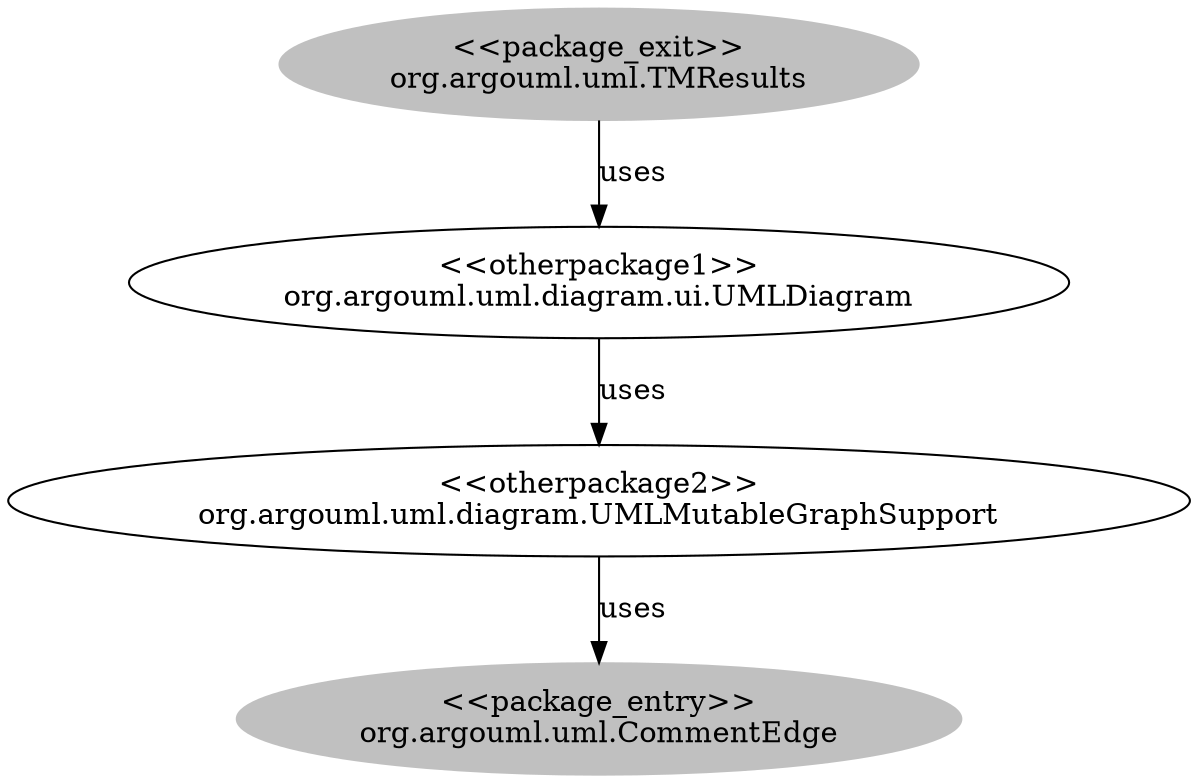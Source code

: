 digraph cd {
	org_argouml_uml_TMResults [label="<<package_exit>>
org.argouml.uml.TMResults",style=filled,color="grey"];
	org_argouml_uml_CommentEdge [label="<<package_entry>>
org.argouml.uml.CommentEdge",style=filled,color="grey"];
	org_argouml_uml_diagram_ui_UMLDiagram [label="<<otherpackage1>>
org.argouml.uml.diagram.ui.UMLDiagram"];
	org_argouml_uml_diagram_UMLMutableGraphSupport [label="<<otherpackage2>>
org.argouml.uml.diagram.UMLMutableGraphSupport"];
	org_argouml_uml_TMResults -> org_argouml_uml_diagram_ui_UMLDiagram [label=uses];
	org_argouml_uml_diagram_UMLMutableGraphSupport -> org_argouml_uml_CommentEdge [label=uses];
	org_argouml_uml_diagram_ui_UMLDiagram -> org_argouml_uml_diagram_UMLMutableGraphSupport [label=uses];
}
